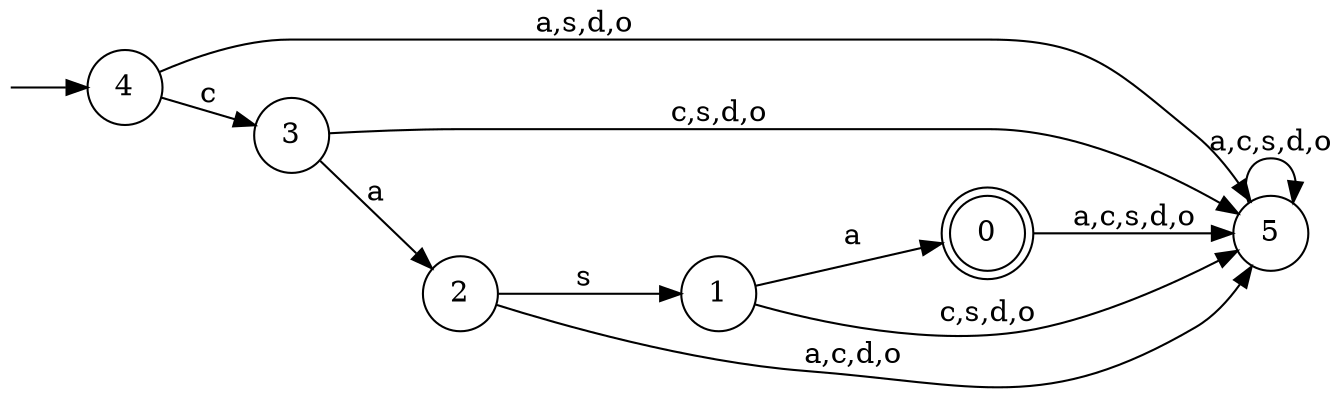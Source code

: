 strict digraph {
 rankdir=LR;

node [shape = none, label = "", width = 0, height = 0]; qd;
node [label="\N", width = 0.5, height = 0.5];
node [shape = doublecircle]; 
0;

node [shape = circle];
qd -> 4
1 -> 0[label="a"]
1 -> 5[label="c,s,d,o"]
2 -> 1[label="s"]
2 -> 5[label="a,c,d,o"]
3 -> 2[label="a"]
3 -> 5[label="c,s,d,o"]
4 -> 3[label="c"]
4 -> 5[label="a,s,d,o"]
5 -> 5[label="a,c,s,d,o"]
0 -> 5[label="a,c,s,d,o"]
}
